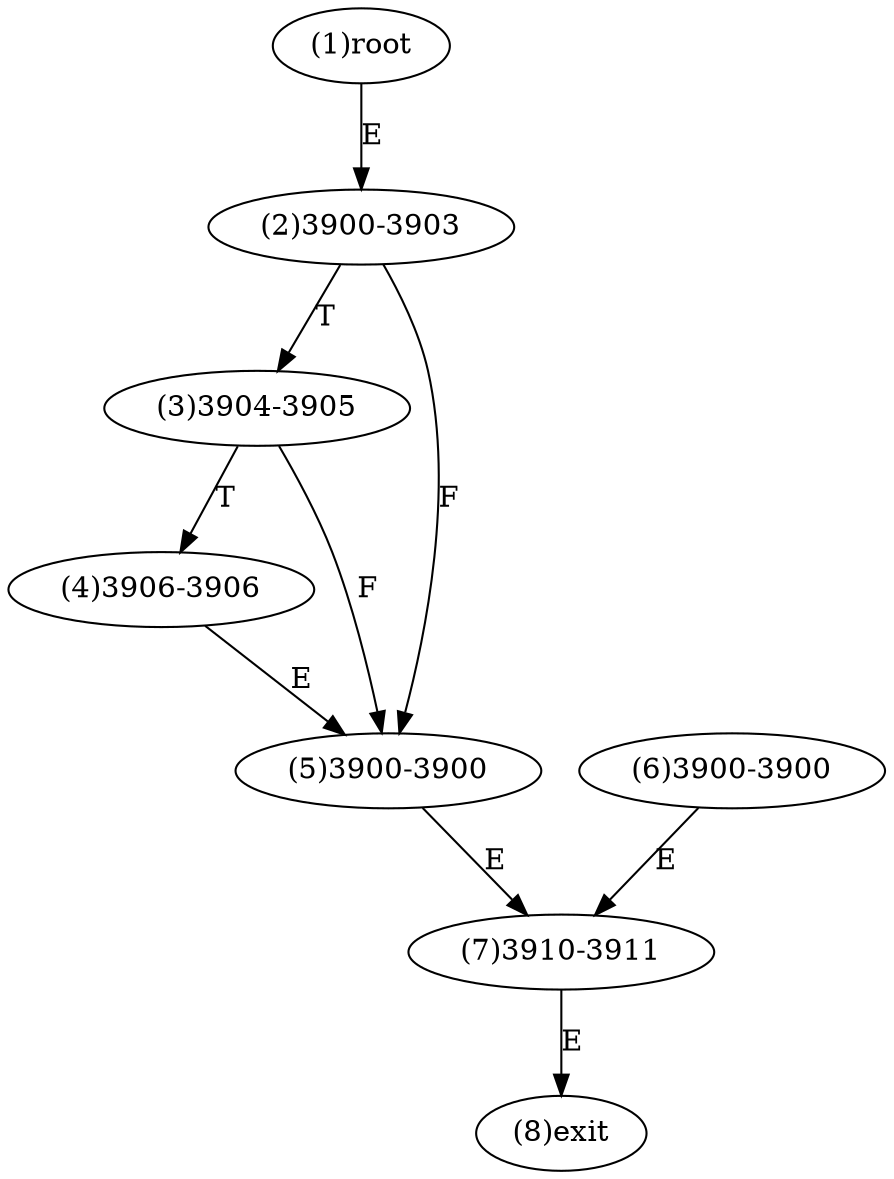 digraph "" { 
1[ label="(1)root"];
2[ label="(2)3900-3903"];
3[ label="(3)3904-3905"];
4[ label="(4)3906-3906"];
5[ label="(5)3900-3900"];
6[ label="(6)3900-3900"];
7[ label="(7)3910-3911"];
8[ label="(8)exit"];
1->2[ label="E"];
2->5[ label="F"];
2->3[ label="T"];
3->5[ label="F"];
3->4[ label="T"];
4->5[ label="E"];
5->7[ label="E"];
6->7[ label="E"];
7->8[ label="E"];
}
